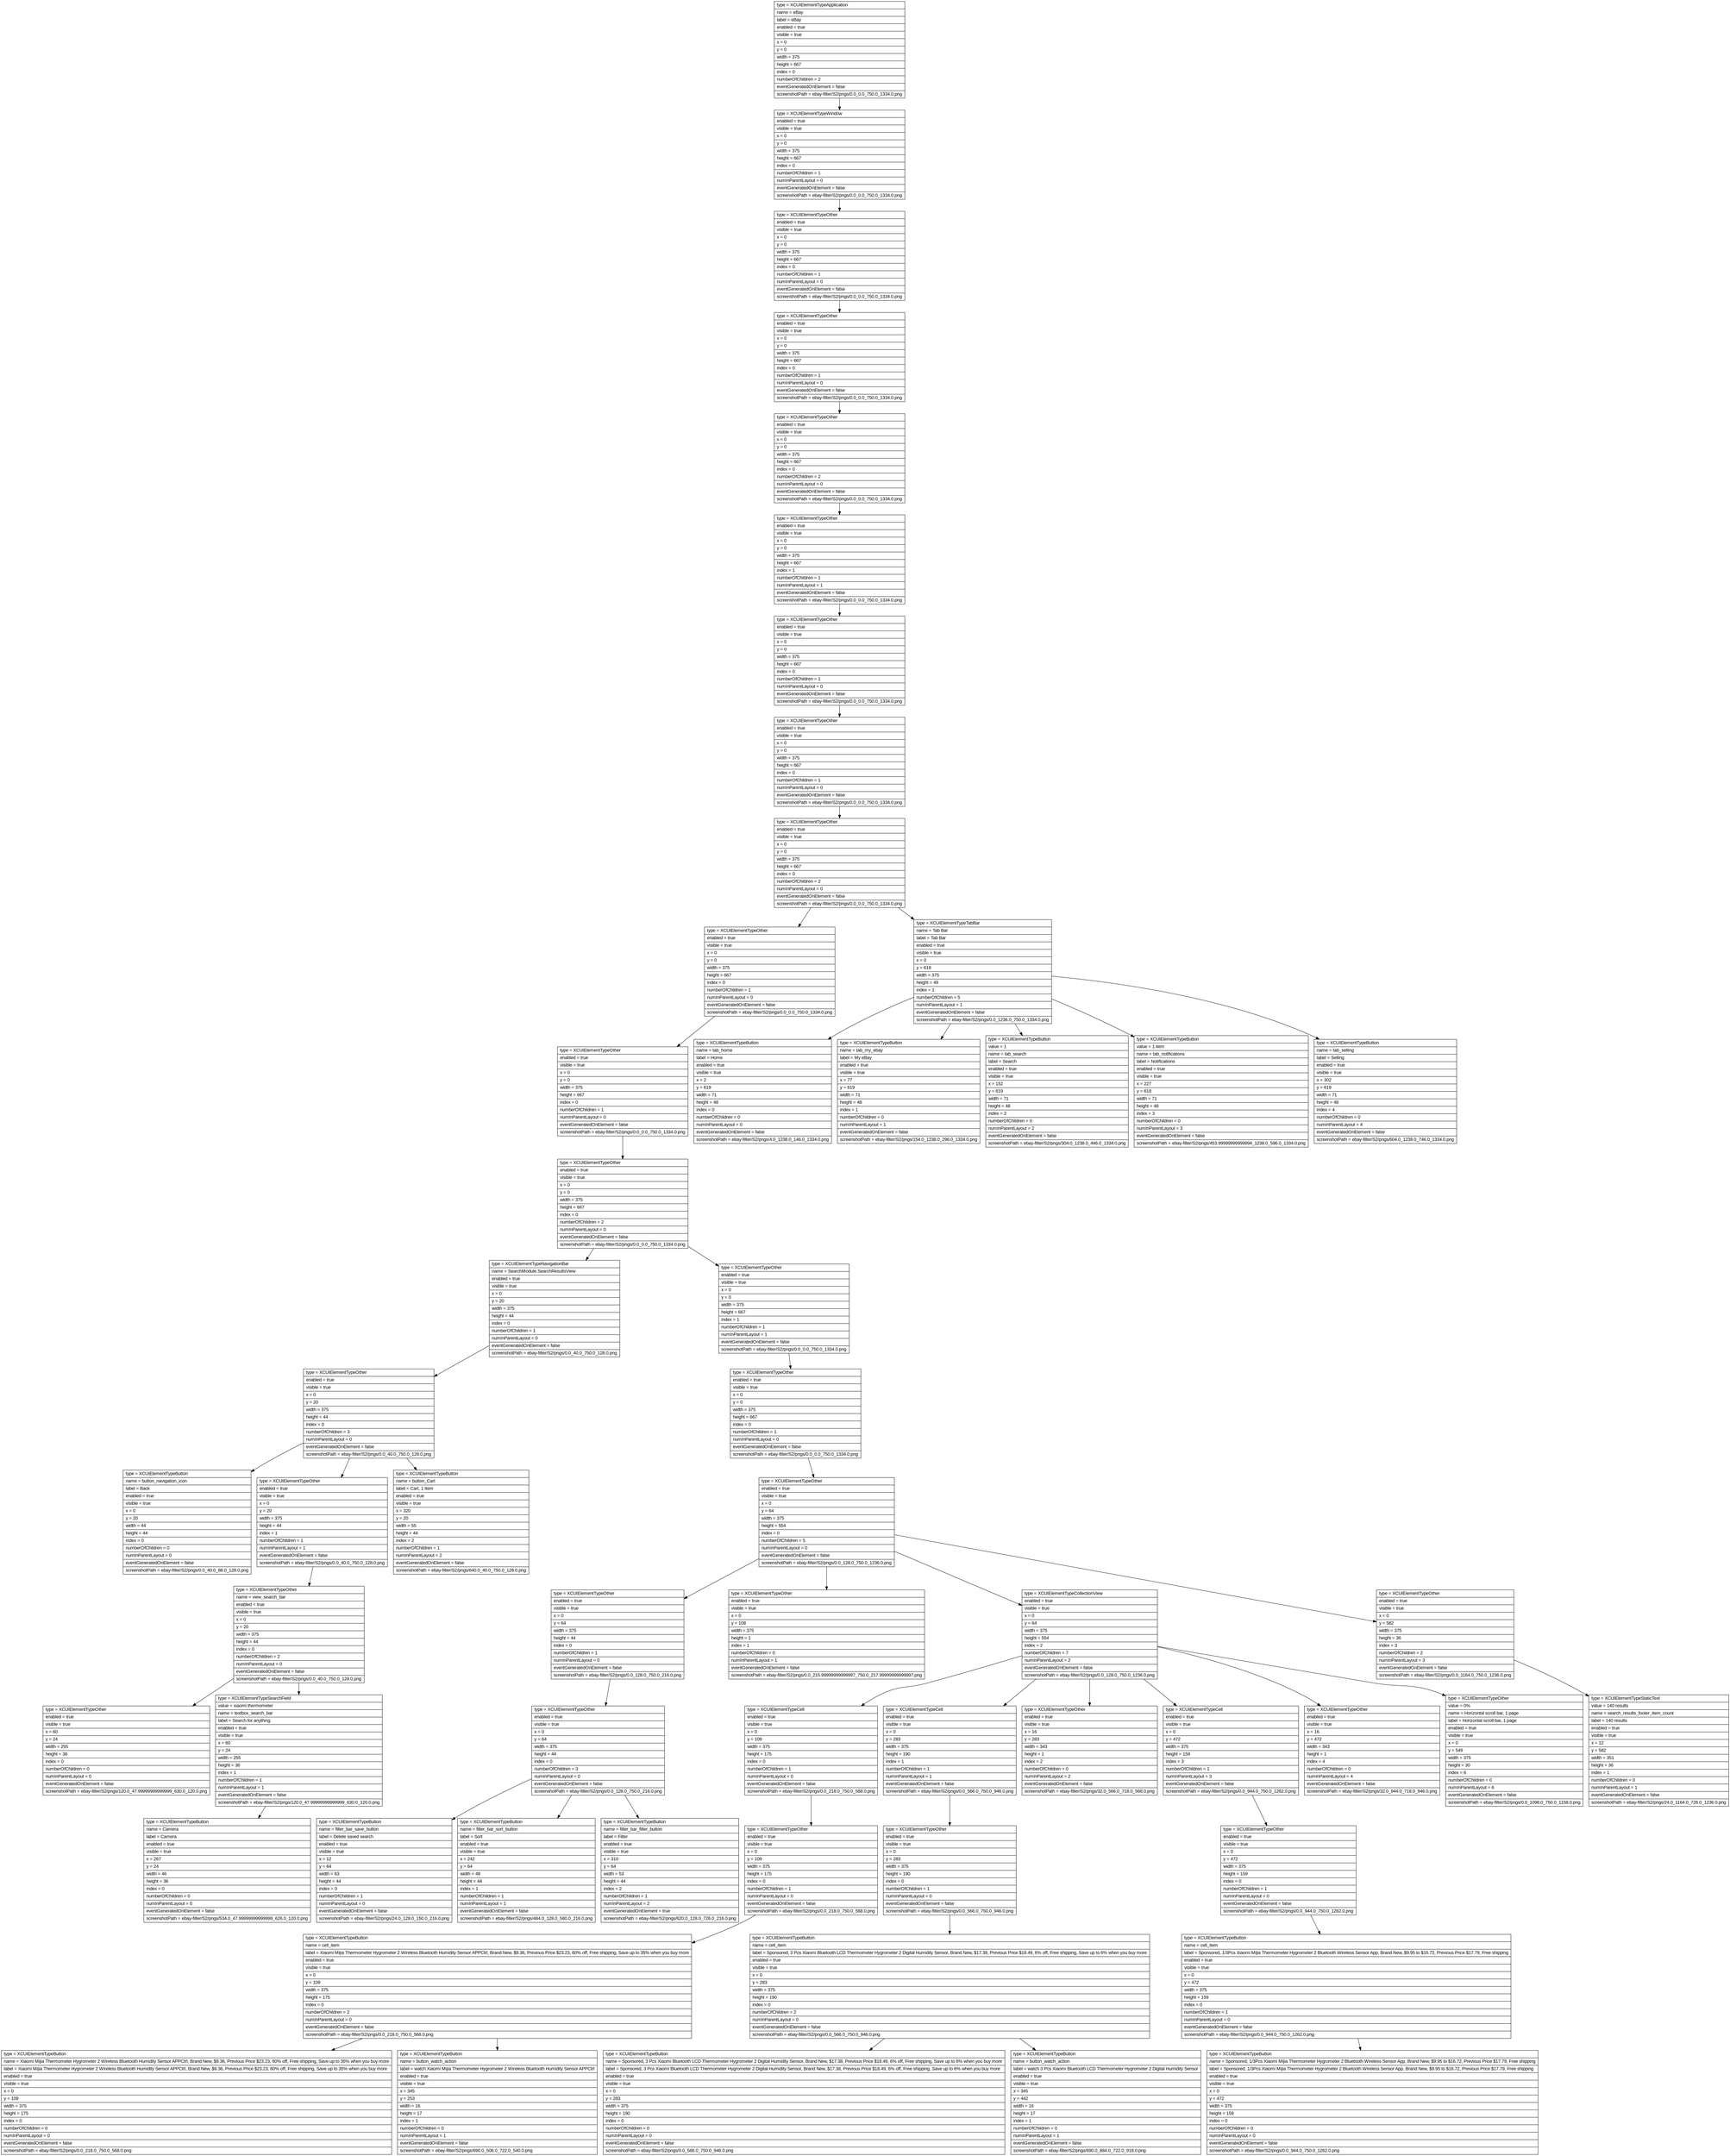 digraph Layout {

	node [shape=record fontname=Arial];

	0	[label="{type = XCUIElementTypeApplication\l|name = eBay\l|label = eBay\l|enabled = true\l|visible = true\l|x = 0\l|y = 0\l|width = 375\l|height = 667\l|index = 0\l|numberOfChildren = 2\l|eventGeneratedOnElement = false \l|screenshotPath = ebay-filter/S2/pngs/0.0_0.0_750.0_1334.0.png\l}"]
	1	[label="{type = XCUIElementTypeWindow\l|enabled = true\l|visible = true\l|x = 0\l|y = 0\l|width = 375\l|height = 667\l|index = 0\l|numberOfChildren = 1\l|numInParentLayout = 0\l|eventGeneratedOnElement = false \l|screenshotPath = ebay-filter/S2/pngs/0.0_0.0_750.0_1334.0.png\l}"]
	2	[label="{type = XCUIElementTypeOther\l|enabled = true\l|visible = true\l|x = 0\l|y = 0\l|width = 375\l|height = 667\l|index = 0\l|numberOfChildren = 1\l|numInParentLayout = 0\l|eventGeneratedOnElement = false \l|screenshotPath = ebay-filter/S2/pngs/0.0_0.0_750.0_1334.0.png\l}"]
	3	[label="{type = XCUIElementTypeOther\l|enabled = true\l|visible = true\l|x = 0\l|y = 0\l|width = 375\l|height = 667\l|index = 0\l|numberOfChildren = 1\l|numInParentLayout = 0\l|eventGeneratedOnElement = false \l|screenshotPath = ebay-filter/S2/pngs/0.0_0.0_750.0_1334.0.png\l}"]
	4	[label="{type = XCUIElementTypeOther\l|enabled = true\l|visible = true\l|x = 0\l|y = 0\l|width = 375\l|height = 667\l|index = 0\l|numberOfChildren = 2\l|numInParentLayout = 0\l|eventGeneratedOnElement = false \l|screenshotPath = ebay-filter/S2/pngs/0.0_0.0_750.0_1334.0.png\l}"]
	5	[label="{type = XCUIElementTypeOther\l|enabled = true\l|visible = true\l|x = 0\l|y = 0\l|width = 375\l|height = 667\l|index = 1\l|numberOfChildren = 1\l|numInParentLayout = 1\l|eventGeneratedOnElement = false \l|screenshotPath = ebay-filter/S2/pngs/0.0_0.0_750.0_1334.0.png\l}"]
	6	[label="{type = XCUIElementTypeOther\l|enabled = true\l|visible = true\l|x = 0\l|y = 0\l|width = 375\l|height = 667\l|index = 0\l|numberOfChildren = 1\l|numInParentLayout = 0\l|eventGeneratedOnElement = false \l|screenshotPath = ebay-filter/S2/pngs/0.0_0.0_750.0_1334.0.png\l}"]
	7	[label="{type = XCUIElementTypeOther\l|enabled = true\l|visible = true\l|x = 0\l|y = 0\l|width = 375\l|height = 667\l|index = 0\l|numberOfChildren = 1\l|numInParentLayout = 0\l|eventGeneratedOnElement = false \l|screenshotPath = ebay-filter/S2/pngs/0.0_0.0_750.0_1334.0.png\l}"]
	8	[label="{type = XCUIElementTypeOther\l|enabled = true\l|visible = true\l|x = 0\l|y = 0\l|width = 375\l|height = 667\l|index = 0\l|numberOfChildren = 2\l|numInParentLayout = 0\l|eventGeneratedOnElement = false \l|screenshotPath = ebay-filter/S2/pngs/0.0_0.0_750.0_1334.0.png\l}"]
	9	[label="{type = XCUIElementTypeOther\l|enabled = true\l|visible = true\l|x = 0\l|y = 0\l|width = 375\l|height = 667\l|index = 0\l|numberOfChildren = 1\l|numInParentLayout = 0\l|eventGeneratedOnElement = false \l|screenshotPath = ebay-filter/S2/pngs/0.0_0.0_750.0_1334.0.png\l}"]
	10	[label="{type = XCUIElementTypeTabBar\l|name = Tab Bar\l|label = Tab Bar\l|enabled = true\l|visible = true\l|x = 0\l|y = 618\l|width = 375\l|height = 49\l|index = 1\l|numberOfChildren = 5\l|numInParentLayout = 1\l|eventGeneratedOnElement = false \l|screenshotPath = ebay-filter/S2/pngs/0.0_1236.0_750.0_1334.0.png\l}"]
	11	[label="{type = XCUIElementTypeOther\l|enabled = true\l|visible = true\l|x = 0\l|y = 0\l|width = 375\l|height = 667\l|index = 0\l|numberOfChildren = 1\l|numInParentLayout = 0\l|eventGeneratedOnElement = false \l|screenshotPath = ebay-filter/S2/pngs/0.0_0.0_750.0_1334.0.png\l}"]
	12	[label="{type = XCUIElementTypeButton\l|name = tab_home\l|label = Home\l|enabled = true\l|visible = true\l|x = 2\l|y = 619\l|width = 71\l|height = 48\l|index = 0\l|numberOfChildren = 0\l|numInParentLayout = 0\l|eventGeneratedOnElement = false \l|screenshotPath = ebay-filter/S2/pngs/4.0_1238.0_146.0_1334.0.png\l}"]
	13	[label="{type = XCUIElementTypeButton\l|name = tab_my_ebay\l|label = My eBay\l|enabled = true\l|visible = true\l|x = 77\l|y = 619\l|width = 71\l|height = 48\l|index = 1\l|numberOfChildren = 0\l|numInParentLayout = 1\l|eventGeneratedOnElement = false \l|screenshotPath = ebay-filter/S2/pngs/154.0_1238.0_296.0_1334.0.png\l}"]
	14	[label="{type = XCUIElementTypeButton\l|value = 1\l|name = tab_search\l|label = Search\l|enabled = true\l|visible = true\l|x = 152\l|y = 619\l|width = 71\l|height = 48\l|index = 2\l|numberOfChildren = 0\l|numInParentLayout = 2\l|eventGeneratedOnElement = false \l|screenshotPath = ebay-filter/S2/pngs/304.0_1238.0_446.0_1334.0.png\l}"]
	15	[label="{type = XCUIElementTypeButton\l|value = 1 item\l|name = tab_notifications\l|label = Notifications\l|enabled = true\l|visible = true\l|x = 227\l|y = 619\l|width = 71\l|height = 48\l|index = 3\l|numberOfChildren = 0\l|numInParentLayout = 3\l|eventGeneratedOnElement = false \l|screenshotPath = ebay-filter/S2/pngs/453.99999999999994_1238.0_596.0_1334.0.png\l}"]
	16	[label="{type = XCUIElementTypeButton\l|name = tab_selling\l|label = Selling\l|enabled = true\l|visible = true\l|x = 302\l|y = 619\l|width = 71\l|height = 48\l|index = 4\l|numberOfChildren = 0\l|numInParentLayout = 4\l|eventGeneratedOnElement = false \l|screenshotPath = ebay-filter/S2/pngs/604.0_1238.0_746.0_1334.0.png\l}"]
	17	[label="{type = XCUIElementTypeOther\l|enabled = true\l|visible = true\l|x = 0\l|y = 0\l|width = 375\l|height = 667\l|index = 0\l|numberOfChildren = 2\l|numInParentLayout = 0\l|eventGeneratedOnElement = false \l|screenshotPath = ebay-filter/S2/pngs/0.0_0.0_750.0_1334.0.png\l}"]
	18	[label="{type = XCUIElementTypeNavigationBar\l|name = SearchModule.SearchResultsView\l|enabled = true\l|visible = true\l|x = 0\l|y = 20\l|width = 375\l|height = 44\l|index = 0\l|numberOfChildren = 1\l|numInParentLayout = 0\l|eventGeneratedOnElement = false \l|screenshotPath = ebay-filter/S2/pngs/0.0_40.0_750.0_128.0.png\l}"]
	19	[label="{type = XCUIElementTypeOther\l|enabled = true\l|visible = true\l|x = 0\l|y = 0\l|width = 375\l|height = 667\l|index = 1\l|numberOfChildren = 1\l|numInParentLayout = 1\l|eventGeneratedOnElement = false \l|screenshotPath = ebay-filter/S2/pngs/0.0_0.0_750.0_1334.0.png\l}"]
	20	[label="{type = XCUIElementTypeOther\l|enabled = true\l|visible = true\l|x = 0\l|y = 20\l|width = 375\l|height = 44\l|index = 0\l|numberOfChildren = 3\l|numInParentLayout = 0\l|eventGeneratedOnElement = false \l|screenshotPath = ebay-filter/S2/pngs/0.0_40.0_750.0_128.0.png\l}"]
	21	[label="{type = XCUIElementTypeOther\l|enabled = true\l|visible = true\l|x = 0\l|y = 0\l|width = 375\l|height = 667\l|index = 0\l|numberOfChildren = 1\l|numInParentLayout = 0\l|eventGeneratedOnElement = false \l|screenshotPath = ebay-filter/S2/pngs/0.0_0.0_750.0_1334.0.png\l}"]
	22	[label="{type = XCUIElementTypeButton\l|name = button_navigation_icon\l|label = Back\l|enabled = true\l|visible = true\l|x = 0\l|y = 20\l|width = 44\l|height = 44\l|index = 0\l|numberOfChildren = 0\l|numInParentLayout = 0\l|eventGeneratedOnElement = false \l|screenshotPath = ebay-filter/S2/pngs/0.0_40.0_88.0_128.0.png\l}"]
	23	[label="{type = XCUIElementTypeOther\l|enabled = true\l|visible = true\l|x = 0\l|y = 20\l|width = 375\l|height = 44\l|index = 1\l|numberOfChildren = 1\l|numInParentLayout = 1\l|eventGeneratedOnElement = false \l|screenshotPath = ebay-filter/S2/pngs/0.0_40.0_750.0_128.0.png\l}"]
	24	[label="{type = XCUIElementTypeButton\l|name = button_Cart\l|label = Cart, 1 Item\l|enabled = true\l|visible = true\l|x = 320\l|y = 20\l|width = 55\l|height = 44\l|index = 2\l|numberOfChildren = 1\l|numInParentLayout = 2\l|eventGeneratedOnElement = false \l|screenshotPath = ebay-filter/S2/pngs/640.0_40.0_750.0_128.0.png\l}"]
	25	[label="{type = XCUIElementTypeOther\l|enabled = true\l|visible = true\l|x = 0\l|y = 64\l|width = 375\l|height = 554\l|index = 0\l|numberOfChildren = 5\l|numInParentLayout = 0\l|eventGeneratedOnElement = false \l|screenshotPath = ebay-filter/S2/pngs/0.0_128.0_750.0_1236.0.png\l}"]
	26	[label="{type = XCUIElementTypeOther\l|name = view_search_bar\l|enabled = true\l|visible = true\l|x = 0\l|y = 20\l|width = 375\l|height = 44\l|index = 0\l|numberOfChildren = 2\l|numInParentLayout = 0\l|eventGeneratedOnElement = false \l|screenshotPath = ebay-filter/S2/pngs/0.0_40.0_750.0_128.0.png\l}"]
	27	[label="{type = XCUIElementTypeOther\l|enabled = true\l|visible = true\l|x = 0\l|y = 64\l|width = 375\l|height = 44\l|index = 0\l|numberOfChildren = 1\l|numInParentLayout = 0\l|eventGeneratedOnElement = false \l|screenshotPath = ebay-filter/S2/pngs/0.0_128.0_750.0_216.0.png\l}"]
	28	[label="{type = XCUIElementTypeOther\l|enabled = true\l|visible = true\l|x = 0\l|y = 108\l|width = 375\l|height = 1\l|index = 1\l|numberOfChildren = 0\l|numInParentLayout = 1\l|eventGeneratedOnElement = false \l|screenshotPath = ebay-filter/S2/pngs/0.0_215.99999999999997_750.0_217.99999999999997.png\l}"]
	29	[label="{type = XCUIElementTypeCollectionView\l|enabled = true\l|visible = true\l|x = 0\l|y = 64\l|width = 375\l|height = 554\l|index = 2\l|numberOfChildren = 7\l|numInParentLayout = 2\l|eventGeneratedOnElement = false \l|screenshotPath = ebay-filter/S2/pngs/0.0_128.0_750.0_1236.0.png\l}"]
	30	[label="{type = XCUIElementTypeOther\l|enabled = true\l|visible = true\l|x = 0\l|y = 582\l|width = 375\l|height = 36\l|index = 3\l|numberOfChildren = 2\l|numInParentLayout = 3\l|eventGeneratedOnElement = false \l|screenshotPath = ebay-filter/S2/pngs/0.0_1164.0_750.0_1236.0.png\l}"]
	31	[label="{type = XCUIElementTypeOther\l|enabled = true\l|visible = true\l|x = 60\l|y = 24\l|width = 255\l|height = 36\l|index = 0\l|numberOfChildren = 0\l|numInParentLayout = 0\l|eventGeneratedOnElement = false \l|screenshotPath = ebay-filter/S2/pngs/120.0_47.99999999999999_630.0_120.0.png\l}"]
	32	[label="{type = XCUIElementTypeSearchField\l|value = xiaomi thermometer\l|name = textbox_search_bar\l|label = Search for anything\l|enabled = true\l|visible = true\l|x = 60\l|y = 24\l|width = 255\l|height = 36\l|index = 1\l|numberOfChildren = 1\l|numInParentLayout = 1\l|eventGeneratedOnElement = false \l|screenshotPath = ebay-filter/S2/pngs/120.0_47.99999999999999_630.0_120.0.png\l}"]
	33	[label="{type = XCUIElementTypeOther\l|enabled = true\l|visible = true\l|x = 0\l|y = 64\l|width = 375\l|height = 44\l|index = 0\l|numberOfChildren = 3\l|numInParentLayout = 0\l|eventGeneratedOnElement = false \l|screenshotPath = ebay-filter/S2/pngs/0.0_128.0_750.0_216.0.png\l}"]
	34	[label="{type = XCUIElementTypeCell\l|enabled = true\l|visible = true\l|x = 0\l|y = 109\l|width = 375\l|height = 175\l|index = 0\l|numberOfChildren = 1\l|numInParentLayout = 0\l|eventGeneratedOnElement = false \l|screenshotPath = ebay-filter/S2/pngs/0.0_218.0_750.0_568.0.png\l}"]
	35	[label="{type = XCUIElementTypeCell\l|enabled = true\l|visible = true\l|x = 0\l|y = 283\l|width = 375\l|height = 190\l|index = 1\l|numberOfChildren = 1\l|numInParentLayout = 1\l|eventGeneratedOnElement = false \l|screenshotPath = ebay-filter/S2/pngs/0.0_566.0_750.0_946.0.png\l}"]
	36	[label="{type = XCUIElementTypeOther\l|enabled = true\l|visible = true\l|x = 16\l|y = 283\l|width = 343\l|height = 1\l|index = 2\l|numberOfChildren = 0\l|numInParentLayout = 2\l|eventGeneratedOnElement = false \l|screenshotPath = ebay-filter/S2/pngs/32.0_566.0_718.0_568.0.png\l}"]
	37	[label="{type = XCUIElementTypeCell\l|enabled = true\l|visible = true\l|x = 0\l|y = 472\l|width = 375\l|height = 159\l|index = 3\l|numberOfChildren = 1\l|numInParentLayout = 3\l|eventGeneratedOnElement = false \l|screenshotPath = ebay-filter/S2/pngs/0.0_944.0_750.0_1262.0.png\l}"]
	38	[label="{type = XCUIElementTypeOther\l|enabled = true\l|visible = true\l|x = 16\l|y = 472\l|width = 343\l|height = 1\l|index = 4\l|numberOfChildren = 0\l|numInParentLayout = 4\l|eventGeneratedOnElement = false \l|screenshotPath = ebay-filter/S2/pngs/32.0_944.0_718.0_946.0.png\l}"]
	39	[label="{type = XCUIElementTypeOther\l|value = 0%\l|name = Horizontal scroll bar, 1 page\l|label = Horizontal scroll bar, 1 page\l|enabled = true\l|visible = true\l|x = 0\l|y = 549\l|width = 375\l|height = 30\l|index = 6\l|numberOfChildren = 0\l|numInParentLayout = 6\l|eventGeneratedOnElement = false \l|screenshotPath = ebay-filter/S2/pngs/0.0_1098.0_750.0_1158.0.png\l}"]
	40	[label="{type = XCUIElementTypeStaticText\l|value = 140 results\l|name = search_results_footer_item_count\l|label = 140 results\l|enabled = true\l|visible = true\l|x = 12\l|y = 582\l|width = 351\l|height = 36\l|index = 1\l|numberOfChildren = 0\l|numInParentLayout = 1\l|eventGeneratedOnElement = false \l|screenshotPath = ebay-filter/S2/pngs/24.0_1164.0_726.0_1236.0.png\l}"]
	41	[label="{type = XCUIElementTypeButton\l|name = Camera\l|label = Camera\l|enabled = true\l|visible = true\l|x = 267\l|y = 24\l|width = 46\l|height = 36\l|index = 0\l|numberOfChildren = 0\l|numInParentLayout = 0\l|eventGeneratedOnElement = false \l|screenshotPath = ebay-filter/S2/pngs/534.0_47.99999999999999_626.0_120.0.png\l}"]
	42	[label="{type = XCUIElementTypeButton\l|name = filter_bar_save_button\l|label = Delete saved search\l|enabled = true\l|visible = true\l|x = 12\l|y = 64\l|width = 63\l|height = 44\l|index = 0\l|numberOfChildren = 1\l|numInParentLayout = 0\l|eventGeneratedOnElement = false \l|screenshotPath = ebay-filter/S2/pngs/24.0_128.0_150.0_216.0.png\l}"]
	43	[label="{type = XCUIElementTypeButton\l|name = filter_bar_sort_button\l|label = Sort\l|enabled = true\l|visible = true\l|x = 242\l|y = 64\l|width = 48\l|height = 44\l|index = 1\l|numberOfChildren = 1\l|numInParentLayout = 1\l|eventGeneratedOnElement = false \l|screenshotPath = ebay-filter/S2/pngs/484.0_128.0_580.0_216.0.png\l}"]
	44	[label="{type = XCUIElementTypeButton\l|name = filter_bar_filter_button\l|label = Filter\l|enabled = true\l|visible = true\l|x = 310\l|y = 64\l|width = 53\l|height = 44\l|index = 2\l|numberOfChildren = 1\l|numInParentLayout = 2\l|eventGeneratedOnElement = true \l|screenshotPath = ebay-filter/S2/pngs/620.0_128.0_726.0_216.0.png\l}"]
	45	[label="{type = XCUIElementTypeOther\l|enabled = true\l|visible = true\l|x = 0\l|y = 109\l|width = 375\l|height = 175\l|index = 0\l|numberOfChildren = 1\l|numInParentLayout = 0\l|eventGeneratedOnElement = false \l|screenshotPath = ebay-filter/S2/pngs/0.0_218.0_750.0_568.0.png\l}"]
	46	[label="{type = XCUIElementTypeOther\l|enabled = true\l|visible = true\l|x = 0\l|y = 283\l|width = 375\l|height = 190\l|index = 0\l|numberOfChildren = 1\l|numInParentLayout = 0\l|eventGeneratedOnElement = false \l|screenshotPath = ebay-filter/S2/pngs/0.0_566.0_750.0_946.0.png\l}"]
	47	[label="{type = XCUIElementTypeOther\l|enabled = true\l|visible = true\l|x = 0\l|y = 472\l|width = 375\l|height = 159\l|index = 0\l|numberOfChildren = 1\l|numInParentLayout = 0\l|eventGeneratedOnElement = false \l|screenshotPath = ebay-filter/S2/pngs/0.0_944.0_750.0_1262.0.png\l}"]
	48	[label="{type = XCUIElementTypeButton\l|name = cell_item\l|label = Xiaomi Mijia Thermometer Hygrometer 2 Wireless Bluetooth Humidity Sensor APPCtrl, Brand New, $9.36, Previous Price $23.23, 60% off, Free shipping, Save up to 35% when you buy more\l|enabled = true\l|visible = true\l|x = 0\l|y = 109\l|width = 375\l|height = 175\l|index = 0\l|numberOfChildren = 2\l|numInParentLayout = 0\l|eventGeneratedOnElement = false \l|screenshotPath = ebay-filter/S2/pngs/0.0_218.0_750.0_568.0.png\l}"]
	49	[label="{type = XCUIElementTypeButton\l|name = cell_item\l|label = Sponsored, 3 Pcs Xiaomi Bluetooth LCD Thermometer Hygrometer 2 Digital Humidity Sensor, Brand New, $17.38, Previous Price $18.49, 6% off, Free shipping, Save up to 6% when you buy more\l|enabled = true\l|visible = true\l|x = 0\l|y = 283\l|width = 375\l|height = 190\l|index = 0\l|numberOfChildren = 2\l|numInParentLayout = 0\l|eventGeneratedOnElement = false \l|screenshotPath = ebay-filter/S2/pngs/0.0_566.0_750.0_946.0.png\l}"]
	50	[label="{type = XCUIElementTypeButton\l|name = cell_item\l|label = Sponsored, 1/3Pcs Xiaomi Mijia Thermometer Hygrometer 2 Bluetooth Wireless Sensor App, Brand New, $9.95 to $16.72, Previous Price $17.79, Free shipping\l|enabled = true\l|visible = true\l|x = 0\l|y = 472\l|width = 375\l|height = 159\l|index = 0\l|numberOfChildren = 1\l|numInParentLayout = 0\l|eventGeneratedOnElement = false \l|screenshotPath = ebay-filter/S2/pngs/0.0_944.0_750.0_1262.0.png\l}"]
	51	[label="{type = XCUIElementTypeButton\l|name = Xiaomi Mijia Thermometer Hygrometer 2 Wireless Bluetooth Humidity Sensor APPCtrl, Brand New, $9.36, Previous Price $23.23, 60% off, Free shipping, Save up to 35% when you buy more\l|label = Xiaomi Mijia Thermometer Hygrometer 2 Wireless Bluetooth Humidity Sensor APPCtrl, Brand New, $9.36, Previous Price $23.23, 60% off, Free shipping, Save up to 35% when you buy more\l|enabled = true\l|visible = true\l|x = 0\l|y = 109\l|width = 375\l|height = 175\l|index = 0\l|numberOfChildren = 0\l|numInParentLayout = 0\l|eventGeneratedOnElement = false \l|screenshotPath = ebay-filter/S2/pngs/0.0_218.0_750.0_568.0.png\l}"]
	52	[label="{type = XCUIElementTypeButton\l|name = button_watch_action\l|label = watch Xiaomi Mijia Thermometer Hygrometer 2 Wireless Bluetooth Humidity Sensor APPCtrl\l|enabled = true\l|visible = true\l|x = 345\l|y = 253\l|width = 16\l|height = 17\l|index = 1\l|numberOfChildren = 0\l|numInParentLayout = 1\l|eventGeneratedOnElement = false \l|screenshotPath = ebay-filter/S2/pngs/690.0_506.0_722.0_540.0.png\l}"]
	53	[label="{type = XCUIElementTypeButton\l|name = Sponsored, 3 Pcs Xiaomi Bluetooth LCD Thermometer Hygrometer 2 Digital Humidity Sensor, Brand New, $17.38, Previous Price $18.49, 6% off, Free shipping, Save up to 6% when you buy more\l|label = Sponsored, 3 Pcs Xiaomi Bluetooth LCD Thermometer Hygrometer 2 Digital Humidity Sensor, Brand New, $17.38, Previous Price $18.49, 6% off, Free shipping, Save up to 6% when you buy more\l|enabled = true\l|visible = true\l|x = 0\l|y = 283\l|width = 375\l|height = 190\l|index = 0\l|numberOfChildren = 0\l|numInParentLayout = 0\l|eventGeneratedOnElement = false \l|screenshotPath = ebay-filter/S2/pngs/0.0_566.0_750.0_946.0.png\l}"]
	54	[label="{type = XCUIElementTypeButton\l|name = button_watch_action\l|label = watch 3 Pcs Xiaomi Bluetooth LCD Thermometer Hygrometer 2 Digital Humidity Sensor\l|enabled = true\l|visible = true\l|x = 345\l|y = 442\l|width = 16\l|height = 17\l|index = 1\l|numberOfChildren = 0\l|numInParentLayout = 1\l|eventGeneratedOnElement = false \l|screenshotPath = ebay-filter/S2/pngs/690.0_884.0_722.0_918.0.png\l}"]
	55	[label="{type = XCUIElementTypeButton\l|name = Sponsored, 1/3Pcs Xiaomi Mijia Thermometer Hygrometer 2 Bluetooth Wireless Sensor App, Brand New, $9.95 to $16.72, Previous Price $17.79, Free shipping\l|label = Sponsored, 1/3Pcs Xiaomi Mijia Thermometer Hygrometer 2 Bluetooth Wireless Sensor App, Brand New, $9.95 to $16.72, Previous Price $17.79, Free shipping\l|enabled = true\l|visible = true\l|x = 0\l|y = 472\l|width = 375\l|height = 159\l|index = 0\l|numberOfChildren = 0\l|numInParentLayout = 0\l|eventGeneratedOnElement = false \l|screenshotPath = ebay-filter/S2/pngs/0.0_944.0_750.0_1262.0.png\l}"]


	0 -> 1
	1 -> 2
	2 -> 3
	3 -> 4
	4 -> 5
	5 -> 6
	6 -> 7
	7 -> 8
	8 -> 9
	8 -> 10
	9 -> 11
	10 -> 12
	10 -> 13
	10 -> 14
	10 -> 15
	10 -> 16
	11 -> 17
	17 -> 18
	17 -> 19
	18 -> 20
	19 -> 21
	20 -> 22
	20 -> 23
	20 -> 24
	21 -> 25
	23 -> 26
	25 -> 27
	25 -> 28
	25 -> 29
	25 -> 30
	26 -> 31
	26 -> 32
	27 -> 33
	29 -> 34
	29 -> 35
	29 -> 36
	29 -> 37
	29 -> 38
	29 -> 39
	30 -> 40
	32 -> 41
	33 -> 42
	33 -> 43
	33 -> 44
	34 -> 45
	35 -> 46
	37 -> 47
	45 -> 48
	46 -> 49
	47 -> 50
	48 -> 51
	48 -> 52
	49 -> 53
	49 -> 54
	50 -> 55


}